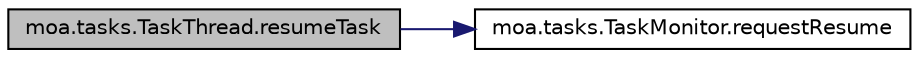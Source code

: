 digraph G
{
  edge [fontname="Helvetica",fontsize="10",labelfontname="Helvetica",labelfontsize="10"];
  node [fontname="Helvetica",fontsize="10",shape=record];
  rankdir=LR;
  Node1 [label="moa.tasks.TaskThread.resumeTask",height=0.2,width=0.4,color="black", fillcolor="grey75", style="filled" fontcolor="black"];
  Node1 -> Node2 [color="midnightblue",fontsize="10",style="solid",fontname="Helvetica"];
  Node2 [label="moa.tasks.TaskMonitor.requestResume",height=0.2,width=0.4,color="black", fillcolor="white", style="filled",URL="$interfacemoa_1_1tasks_1_1TaskMonitor.html#a088eb910db3332fa8fccd22f0366692e",tooltip="Requests the task monitored to resume."];
}
